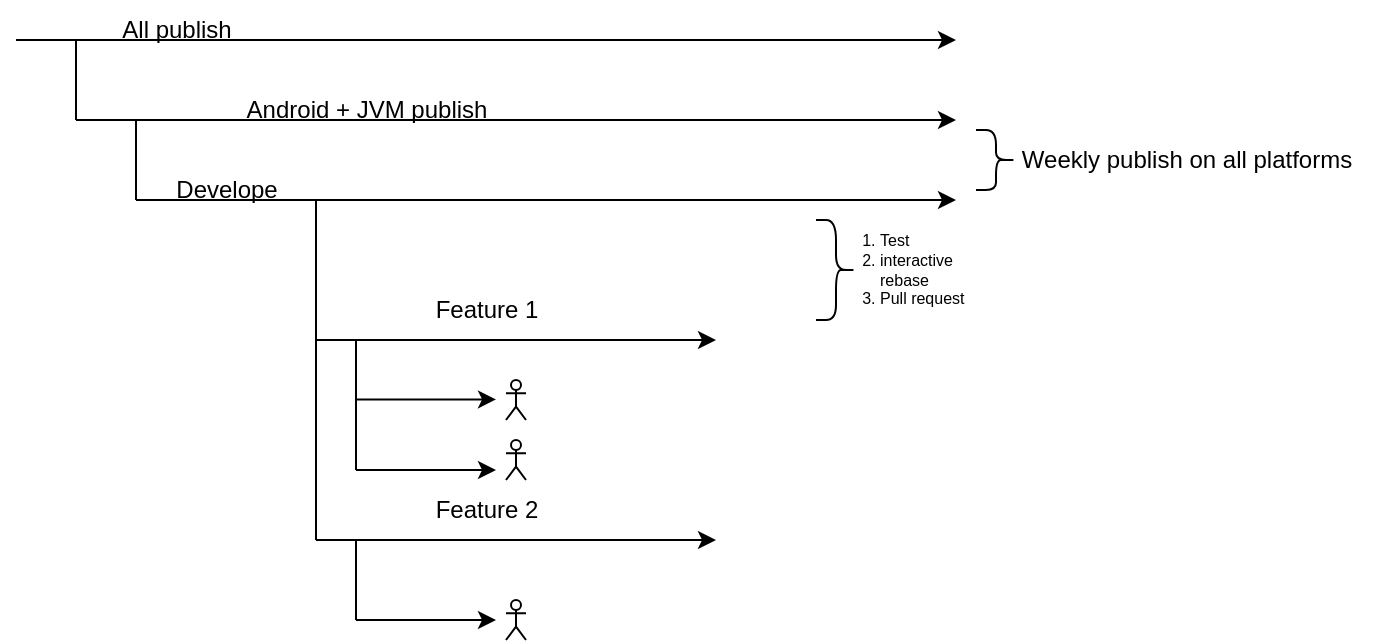 <mxfile version="22.1.21" type="github">
  <diagram name="Page-1" id="lks-Y-3NfBSAcA22f_44">
    <mxGraphModel dx="792" dy="453" grid="1" gridSize="10" guides="1" tooltips="1" connect="1" arrows="1" fold="1" page="1" pageScale="1" pageWidth="850" pageHeight="1100" math="0" shadow="0">
      <root>
        <mxCell id="0" />
        <mxCell id="1" parent="0" />
        <mxCell id="-lQF7g9CmR33obF-Iike-1" value="" style="endArrow=classic;html=1;rounded=0;" edge="1" parent="1">
          <mxGeometry width="50" height="50" relative="1" as="geometry">
            <mxPoint x="170" y="320" as="sourcePoint" />
            <mxPoint x="640" y="320" as="targetPoint" />
          </mxGeometry>
        </mxCell>
        <mxCell id="-lQF7g9CmR33obF-Iike-2" value="" style="endArrow=classic;html=1;rounded=0;" edge="1" parent="1">
          <mxGeometry width="50" height="50" relative="1" as="geometry">
            <mxPoint x="200" y="360" as="sourcePoint" />
            <mxPoint x="640" y="360" as="targetPoint" />
          </mxGeometry>
        </mxCell>
        <mxCell id="-lQF7g9CmR33obF-Iike-3" value="All publish" style="text;html=1;align=center;verticalAlign=middle;resizable=0;points=[];autosize=1;strokeColor=none;fillColor=none;" vertex="1" parent="1">
          <mxGeometry x="210" y="300" width="80" height="30" as="geometry" />
        </mxCell>
        <mxCell id="-lQF7g9CmR33obF-Iike-4" value="Android + JVM publish" style="text;html=1;align=center;verticalAlign=middle;resizable=0;points=[];autosize=1;strokeColor=none;fillColor=none;" vertex="1" parent="1">
          <mxGeometry x="275" y="340" width="140" height="30" as="geometry" />
        </mxCell>
        <mxCell id="-lQF7g9CmR33obF-Iike-5" value="" style="endArrow=classic;html=1;rounded=0;" edge="1" parent="1">
          <mxGeometry width="50" height="50" relative="1" as="geometry">
            <mxPoint x="230" y="400" as="sourcePoint" />
            <mxPoint x="640" y="400" as="targetPoint" />
          </mxGeometry>
        </mxCell>
        <mxCell id="-lQF7g9CmR33obF-Iike-6" value="Develope" style="text;html=1;align=center;verticalAlign=middle;resizable=0;points=[];autosize=1;strokeColor=none;fillColor=none;" vertex="1" parent="1">
          <mxGeometry x="240" y="380" width="70" height="30" as="geometry" />
        </mxCell>
        <mxCell id="-lQF7g9CmR33obF-Iike-8" value="" style="endArrow=classic;html=1;rounded=0;" edge="1" parent="1">
          <mxGeometry width="50" height="50" relative="1" as="geometry">
            <mxPoint x="320" y="470" as="sourcePoint" />
            <mxPoint x="520" y="470" as="targetPoint" />
          </mxGeometry>
        </mxCell>
        <mxCell id="-lQF7g9CmR33obF-Iike-9" value="" style="endArrow=classic;html=1;rounded=0;" edge="1" parent="1">
          <mxGeometry width="50" height="50" relative="1" as="geometry">
            <mxPoint x="320" y="570" as="sourcePoint" />
            <mxPoint x="520" y="570" as="targetPoint" />
          </mxGeometry>
        </mxCell>
        <mxCell id="-lQF7g9CmR33obF-Iike-10" value="" style="endArrow=classic;html=1;rounded=0;" edge="1" parent="1">
          <mxGeometry width="50" height="50" relative="1" as="geometry">
            <mxPoint x="340" y="499.71" as="sourcePoint" />
            <mxPoint x="410" y="499.71" as="targetPoint" />
          </mxGeometry>
        </mxCell>
        <mxCell id="-lQF7g9CmR33obF-Iike-11" value="" style="endArrow=classic;html=1;rounded=0;" edge="1" parent="1">
          <mxGeometry width="50" height="50" relative="1" as="geometry">
            <mxPoint x="340" y="535" as="sourcePoint" />
            <mxPoint x="410" y="535" as="targetPoint" />
          </mxGeometry>
        </mxCell>
        <mxCell id="-lQF7g9CmR33obF-Iike-12" value="Feature 1" style="text;html=1;align=center;verticalAlign=middle;resizable=0;points=[];autosize=1;strokeColor=none;fillColor=none;" vertex="1" parent="1">
          <mxGeometry x="370" y="440" width="70" height="30" as="geometry" />
        </mxCell>
        <mxCell id="-lQF7g9CmR33obF-Iike-13" value="Feature 2" style="text;html=1;align=center;verticalAlign=middle;resizable=0;points=[];autosize=1;strokeColor=none;fillColor=none;" vertex="1" parent="1">
          <mxGeometry x="370" y="540" width="70" height="30" as="geometry" />
        </mxCell>
        <mxCell id="-lQF7g9CmR33obF-Iike-14" value="" style="endArrow=classic;html=1;rounded=0;" edge="1" parent="1">
          <mxGeometry width="50" height="50" relative="1" as="geometry">
            <mxPoint x="340" y="610" as="sourcePoint" />
            <mxPoint x="410" y="610" as="targetPoint" />
          </mxGeometry>
        </mxCell>
        <mxCell id="-lQF7g9CmR33obF-Iike-19" value="" style="shape=umlActor;verticalLabelPosition=bottom;verticalAlign=top;html=1;" vertex="1" parent="1">
          <mxGeometry x="415" y="490" width="10" height="20" as="geometry" />
        </mxCell>
        <mxCell id="-lQF7g9CmR33obF-Iike-21" value="" style="shape=umlActor;verticalLabelPosition=bottom;verticalAlign=top;html=1;" vertex="1" parent="1">
          <mxGeometry x="415" y="520" width="10" height="20" as="geometry" />
        </mxCell>
        <mxCell id="-lQF7g9CmR33obF-Iike-22" value="" style="shape=umlActor;verticalLabelPosition=bottom;verticalAlign=top;html=1;" vertex="1" parent="1">
          <mxGeometry x="415" y="600" width="10" height="20" as="geometry" />
        </mxCell>
        <mxCell id="-lQF7g9CmR33obF-Iike-25" value="" style="endArrow=none;html=1;rounded=0;" edge="1" parent="1">
          <mxGeometry width="50" height="50" relative="1" as="geometry">
            <mxPoint x="200" y="360" as="sourcePoint" />
            <mxPoint x="200" y="320" as="targetPoint" />
          </mxGeometry>
        </mxCell>
        <mxCell id="-lQF7g9CmR33obF-Iike-26" value="" style="endArrow=none;html=1;rounded=0;" edge="1" parent="1">
          <mxGeometry width="50" height="50" relative="1" as="geometry">
            <mxPoint x="230" y="400" as="sourcePoint" />
            <mxPoint x="230" y="360" as="targetPoint" />
          </mxGeometry>
        </mxCell>
        <mxCell id="-lQF7g9CmR33obF-Iike-27" value="" style="endArrow=none;html=1;rounded=0;" edge="1" parent="1">
          <mxGeometry width="50" height="50" relative="1" as="geometry">
            <mxPoint x="320" y="440" as="sourcePoint" />
            <mxPoint x="320" y="400" as="targetPoint" />
          </mxGeometry>
        </mxCell>
        <mxCell id="-lQF7g9CmR33obF-Iike-28" value="" style="endArrow=none;html=1;rounded=0;" edge="1" parent="1">
          <mxGeometry width="50" height="50" relative="1" as="geometry">
            <mxPoint x="340" y="470" as="sourcePoint" />
            <mxPoint x="340" y="470" as="targetPoint" />
          </mxGeometry>
        </mxCell>
        <mxCell id="-lQF7g9CmR33obF-Iike-29" value="" style="endArrow=none;html=1;rounded=0;" edge="1" parent="1">
          <mxGeometry width="50" height="50" relative="1" as="geometry">
            <mxPoint x="340" y="535" as="sourcePoint" />
            <mxPoint x="340" y="470" as="targetPoint" />
          </mxGeometry>
        </mxCell>
        <mxCell id="-lQF7g9CmR33obF-Iike-30" value="" style="endArrow=none;html=1;rounded=0;" edge="1" parent="1">
          <mxGeometry width="50" height="50" relative="1" as="geometry">
            <mxPoint x="340" y="610" as="sourcePoint" />
            <mxPoint x="340" y="570" as="targetPoint" />
          </mxGeometry>
        </mxCell>
        <mxCell id="-lQF7g9CmR33obF-Iike-31" value="" style="endArrow=none;html=1;rounded=0;" edge="1" parent="1">
          <mxGeometry width="50" height="50" relative="1" as="geometry">
            <mxPoint x="320" y="570" as="sourcePoint" />
            <mxPoint x="320" y="440" as="targetPoint" />
          </mxGeometry>
        </mxCell>
        <mxCell id="-lQF7g9CmR33obF-Iike-33" value="" style="shape=curlyBracket;whiteSpace=wrap;html=1;rounded=1;flipH=1;labelPosition=right;verticalLabelPosition=middle;align=left;verticalAlign=middle;" vertex="1" parent="1">
          <mxGeometry x="570" y="410" width="20" height="50" as="geometry" />
        </mxCell>
        <mxCell id="-lQF7g9CmR33obF-Iike-38" value="&lt;ol style=&quot;font-size: 8px;&quot;&gt;&lt;li&gt;Test&lt;/li&gt;&lt;li&gt;interactive rebase&amp;nbsp;&lt;/li&gt;&lt;li&gt;Pull request&lt;/li&gt;&lt;/ol&gt;" style="text;strokeColor=none;fillColor=none;html=1;whiteSpace=wrap;verticalAlign=middle;overflow=hidden;" vertex="1" parent="1">
          <mxGeometry x="560" y="395" width="100" height="80" as="geometry" />
        </mxCell>
        <mxCell id="-lQF7g9CmR33obF-Iike-39" value="" style="shape=curlyBracket;whiteSpace=wrap;html=1;rounded=1;flipH=1;labelPosition=right;verticalLabelPosition=middle;align=left;verticalAlign=middle;" vertex="1" parent="1">
          <mxGeometry x="650" y="365" width="20" height="30" as="geometry" />
        </mxCell>
        <mxCell id="-lQF7g9CmR33obF-Iike-40" value="Weekly publish on all platforms" style="text;html=1;align=center;verticalAlign=middle;resizable=0;points=[];autosize=1;strokeColor=none;fillColor=none;" vertex="1" parent="1">
          <mxGeometry x="660" y="365" width="190" height="30" as="geometry" />
        </mxCell>
      </root>
    </mxGraphModel>
  </diagram>
</mxfile>
